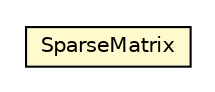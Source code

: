 #!/usr/local/bin/dot
#
# Class diagram 
# Generated by UMLGraph version 5.2 (http://www.umlgraph.org/)
#

digraph G {
	edge [fontname="Helvetica",fontsize=10,labelfontname="Helvetica",labelfontsize=10];
	node [fontname="Helvetica",fontsize=10,shape=plaintext];
	nodesep=0.25;
	ranksep=0.5;
	// it.unica.foresee.utils.SparseMatrix
	c834 [label=<<table title="it.unica.foresee.utils.SparseMatrix" border="0" cellborder="1" cellspacing="0" cellpadding="2" port="p" bgcolor="lemonChiffon" href="./SparseMatrix.html">
		<tr><td><table border="0" cellspacing="0" cellpadding="1">
<tr><td align="center" balign="center"> SparseMatrix </td></tr>
		</table></td></tr>
		</table>>, fontname="Helvetica", fontcolor="black", fontsize=10.0];
}

